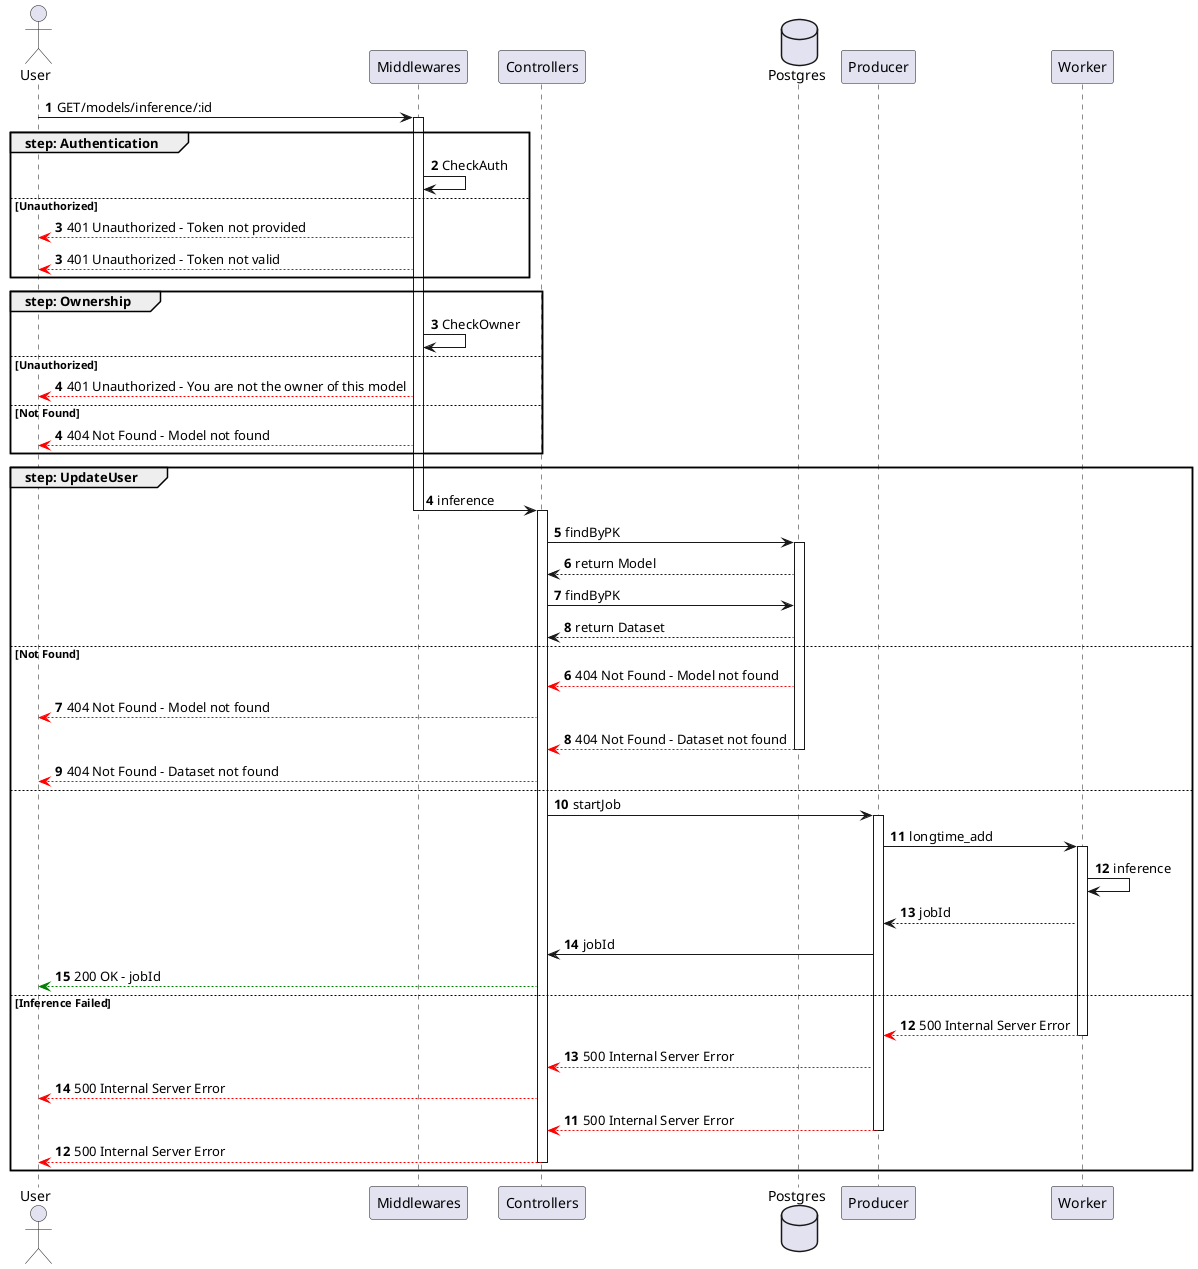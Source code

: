 @startuml inferenceModel

actor User
participant Middlewares
participant Controllers
database Postgres
participant Producer
participant Worker

autonumber
User -> Middlewares ++: GET/models/inference/:id

group step: Authentication
    Middlewares -> Middlewares : CheckAuth
else Unauthorized
    autonumber 3
    Middlewares --[#red]> User : 401 Unauthorized - Token not provided
    autonumber 3
    Middlewares --[#red]> User : 401 Unauthorized - Token not valid
end

group step: Ownership
    autonumber 3
    Middlewares -> Middlewares : CheckOwner
else Unauthorized
    autonumber 4
    Middlewares --[#red]> User : 401 Unauthorized - You are not the owner of this model
else Not Found
    autonumber 4
    Middlewares --[#red]> User : 404 Not Found - Model not found
end

group step: UpdateUser
    autonumber 4
    Middlewares -> Controllers --++: inference
    Controllers -> Postgres ++: findByPK
    Postgres --> Controllers: return Model
    Controllers -> Postgres : findByPK
    Postgres --> Controllers: return Dataset
else Not Found
    autonumber 6
    Postgres --[#red]> Controllers : 404 Not Found - Model not found
    Controllers --[#red]> User : 404 Not Found - Model not found
    autonumber 8
    Postgres --[#red]> Controllers --: 404 Not Found - Dataset not found
    Controllers --[#red]> User : 404 Not Found - Dataset not found
else
    Controllers -> Producer ++: startJob
    Producer -> Worker ++: longtime_add
    Worker -> Worker : inference
    Worker --> Producer : jobId
    Producer -> Controllers : jobId
    Controllers --[#green]> User : 200 OK - jobId
else Inference Failed
    autonumber 12
    Worker --[#red]> Producer --: 500 Internal Server Error
    Producer --[#red]> Controllers : 500 Internal Server Error
    Controllers --[#red]> User : 500 Internal Server Error
    autonumber 11
    Producer --[#red]> Controllers --: 500 Internal Server Error
    Controllers --[#red]> User --: 500 Internal Server Error
end

@enduml